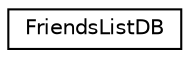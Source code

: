 digraph "Graphical Class Hierarchy"
{
 // LATEX_PDF_SIZE
  edge [fontname="Helvetica",fontsize="10",labelfontname="Helvetica",labelfontsize="10"];
  node [fontname="Helvetica",fontsize="10",shape=record];
  rankdir="LR";
  Node0 [label="FriendsListDB",height=0.2,width=0.4,color="black", fillcolor="white", style="filled",URL="$classFriendsListDB.html",tooltip="Provides access to the Friends List Table for the app."];
}
